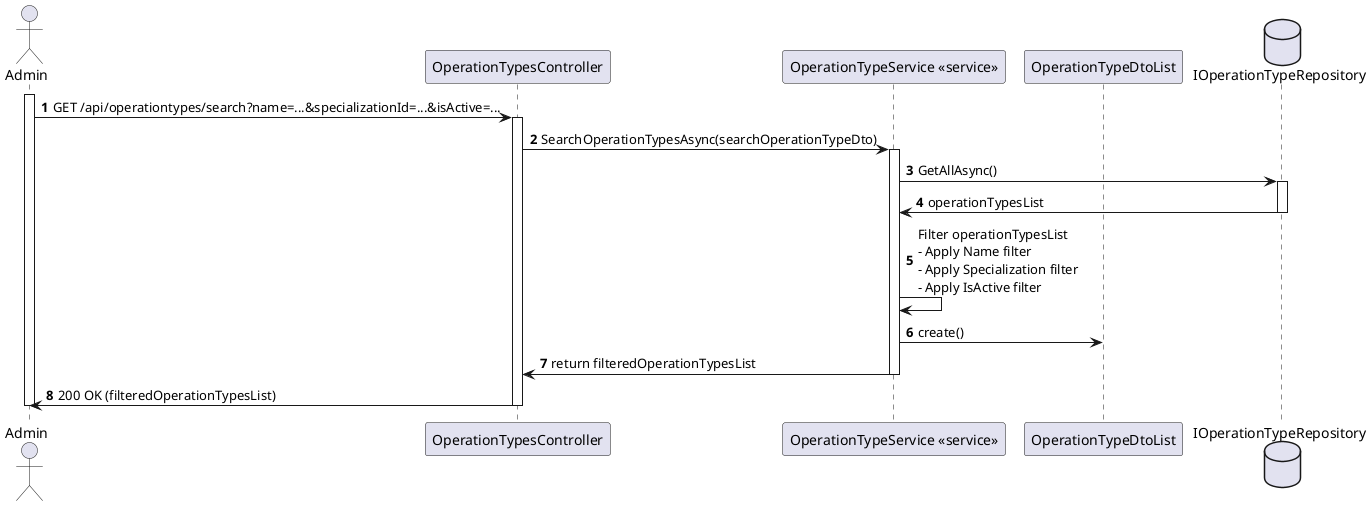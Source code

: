 @startuml 
autonumber
actor Admin as "Admin"
participant CTRL as "OperationTypesController"
participant SERVICE as "OperationTypeService <<service>>"
participant OperationTypeDtoList as "OperationTypeDtoList"
database IOperationTypeRepository as "IOperationTypeRepository"

activate Admin
Admin -> CTRL : GET /api/operationtypes/search?name=...&specializationId=...&isActive=...
activate CTRL

CTRL -> SERVICE : SearchOperationTypesAsync(searchOperationTypeDto)
activate SERVICE

SERVICE -> IOperationTypeRepository : GetAllAsync()
activate IOperationTypeRepository

IOperationTypeRepository -> SERVICE : operationTypesList 
deactivate IOperationTypeRepository

SERVICE -> SERVICE : Filter operationTypesList \n- Apply Name filter \n- Apply Specialization filter \n- Apply IsActive filter
SERVICE -> OperationTypeDtoList : create()
SERVICE -> CTRL : return filteredOperationTypesList

deactivate SERVICE 

CTRL -> Admin : 200 OK (filteredOperationTypesList)

deactivate CTRL 

deactivate Admin
@enduml
